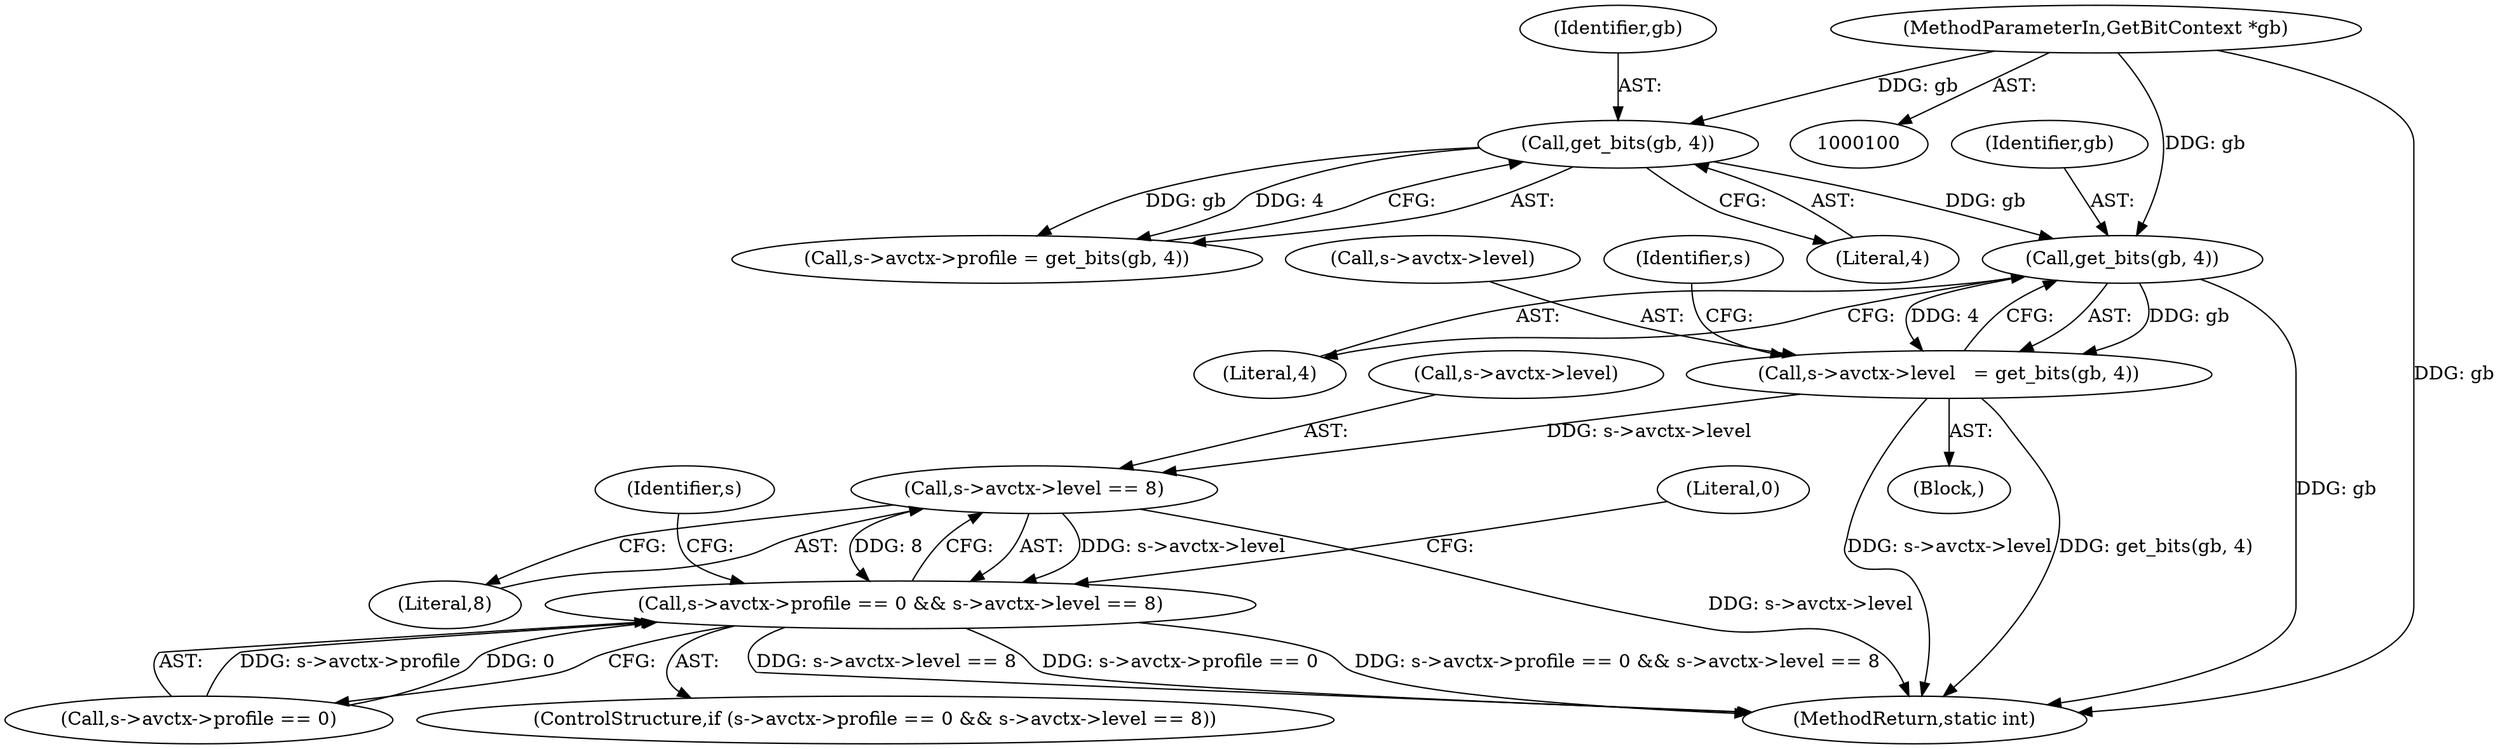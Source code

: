 digraph "1_FFmpeg_2aa9047486dbff12d9e040f917e5f799ed2fd78b_0@pointer" {
"1000119" [label="(Call,get_bits(gb, 4))"];
"1000110" [label="(Call,get_bits(gb, 4))"];
"1000102" [label="(MethodParameterIn,GetBitContext *gb)"];
"1000113" [label="(Call,s->avctx->level   = get_bits(gb, 4))"];
"1000131" [label="(Call,s->avctx->level == 8)"];
"1000123" [label="(Call,s->avctx->profile == 0 && s->avctx->level == 8)"];
"1000121" [label="(Literal,4)"];
"1000104" [label="(Call,s->avctx->profile = get_bits(gb, 4))"];
"1000110" [label="(Call,get_bits(gb, 4))"];
"1000124" [label="(Call,s->avctx->profile == 0)"];
"1000148" [label="(MethodReturn,static int)"];
"1000147" [label="(Literal,0)"];
"1000114" [label="(Call,s->avctx->level)"];
"1000113" [label="(Call,s->avctx->level   = get_bits(gb, 4))"];
"1000132" [label="(Call,s->avctx->level)"];
"1000112" [label="(Literal,4)"];
"1000103" [label="(Block,)"];
"1000122" [label="(ControlStructure,if (s->avctx->profile == 0 && s->avctx->level == 8))"];
"1000131" [label="(Call,s->avctx->level == 8)"];
"1000137" [label="(Literal,8)"];
"1000111" [label="(Identifier,gb)"];
"1000102" [label="(MethodParameterIn,GetBitContext *gb)"];
"1000119" [label="(Call,get_bits(gb, 4))"];
"1000120" [label="(Identifier,gb)"];
"1000142" [label="(Identifier,s)"];
"1000127" [label="(Identifier,s)"];
"1000123" [label="(Call,s->avctx->profile == 0 && s->avctx->level == 8)"];
"1000119" -> "1000113"  [label="AST: "];
"1000119" -> "1000121"  [label="CFG: "];
"1000120" -> "1000119"  [label="AST: "];
"1000121" -> "1000119"  [label="AST: "];
"1000113" -> "1000119"  [label="CFG: "];
"1000119" -> "1000148"  [label="DDG: gb"];
"1000119" -> "1000113"  [label="DDG: gb"];
"1000119" -> "1000113"  [label="DDG: 4"];
"1000110" -> "1000119"  [label="DDG: gb"];
"1000102" -> "1000119"  [label="DDG: gb"];
"1000110" -> "1000104"  [label="AST: "];
"1000110" -> "1000112"  [label="CFG: "];
"1000111" -> "1000110"  [label="AST: "];
"1000112" -> "1000110"  [label="AST: "];
"1000104" -> "1000110"  [label="CFG: "];
"1000110" -> "1000104"  [label="DDG: gb"];
"1000110" -> "1000104"  [label="DDG: 4"];
"1000102" -> "1000110"  [label="DDG: gb"];
"1000102" -> "1000100"  [label="AST: "];
"1000102" -> "1000148"  [label="DDG: gb"];
"1000113" -> "1000103"  [label="AST: "];
"1000114" -> "1000113"  [label="AST: "];
"1000127" -> "1000113"  [label="CFG: "];
"1000113" -> "1000148"  [label="DDG: s->avctx->level"];
"1000113" -> "1000148"  [label="DDG: get_bits(gb, 4)"];
"1000113" -> "1000131"  [label="DDG: s->avctx->level"];
"1000131" -> "1000123"  [label="AST: "];
"1000131" -> "1000137"  [label="CFG: "];
"1000132" -> "1000131"  [label="AST: "];
"1000137" -> "1000131"  [label="AST: "];
"1000123" -> "1000131"  [label="CFG: "];
"1000131" -> "1000148"  [label="DDG: s->avctx->level"];
"1000131" -> "1000123"  [label="DDG: s->avctx->level"];
"1000131" -> "1000123"  [label="DDG: 8"];
"1000123" -> "1000122"  [label="AST: "];
"1000123" -> "1000124"  [label="CFG: "];
"1000124" -> "1000123"  [label="AST: "];
"1000142" -> "1000123"  [label="CFG: "];
"1000147" -> "1000123"  [label="CFG: "];
"1000123" -> "1000148"  [label="DDG: s->avctx->profile == 0 && s->avctx->level == 8"];
"1000123" -> "1000148"  [label="DDG: s->avctx->level == 8"];
"1000123" -> "1000148"  [label="DDG: s->avctx->profile == 0"];
"1000124" -> "1000123"  [label="DDG: s->avctx->profile"];
"1000124" -> "1000123"  [label="DDG: 0"];
}
